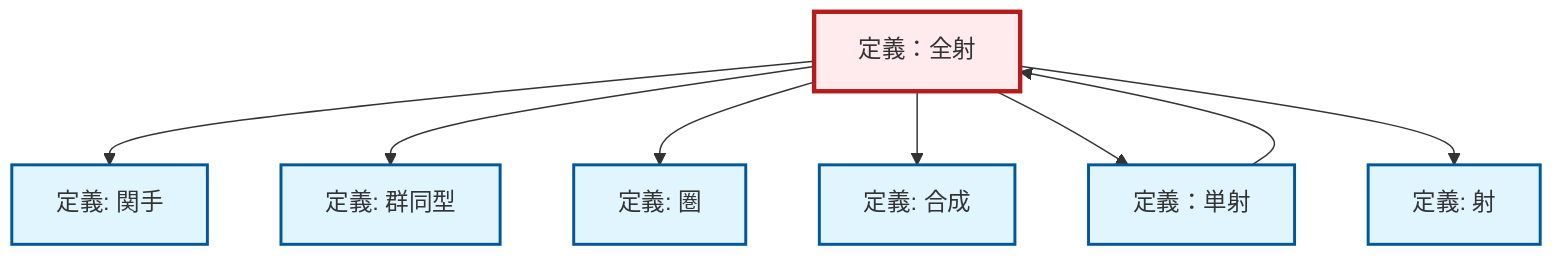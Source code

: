 graph TD
    classDef definition fill:#e1f5fe,stroke:#01579b,stroke-width:2px
    classDef theorem fill:#f3e5f5,stroke:#4a148c,stroke-width:2px
    classDef axiom fill:#fff3e0,stroke:#e65100,stroke-width:2px
    classDef example fill:#e8f5e9,stroke:#1b5e20,stroke-width:2px
    classDef current fill:#ffebee,stroke:#b71c1c,stroke-width:3px
    def-epimorphism["定義：全射"]:::definition
    def-isomorphism["定義: 群同型"]:::definition
    def-monomorphism["定義：単射"]:::definition
    def-category["定義: 圏"]:::definition
    def-morphism["定義: 射"]:::definition
    def-composition["定義: 合成"]:::definition
    def-functor["定義: 関手"]:::definition
    def-monomorphism --> def-epimorphism
    def-epimorphism --> def-functor
    def-epimorphism --> def-isomorphism
    def-epimorphism --> def-category
    def-epimorphism --> def-composition
    def-epimorphism --> def-monomorphism
    def-epimorphism --> def-morphism
    class def-epimorphism current
